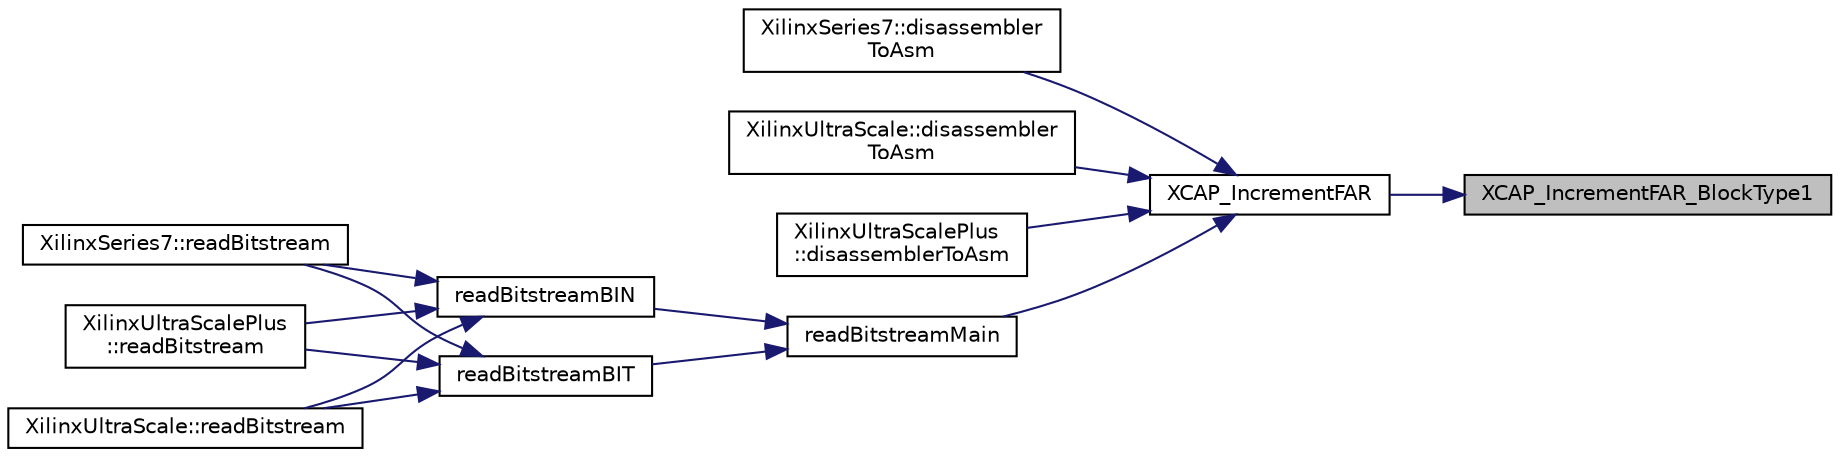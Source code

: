 digraph "XCAP_IncrementFAR_BlockType1"
{
 // INTERACTIVE_SVG=YES
 // LATEX_PDF_SIZE
  edge [fontname="Helvetica",fontsize="10",labelfontname="Helvetica",labelfontsize="10"];
  node [fontname="Helvetica",fontsize="10",shape=record];
  rankdir="RL";
  Node1 [label="XCAP_IncrementFAR_BlockType1",height=0.2,width=0.4,color="black", fillcolor="grey75", style="filled", fontcolor="black",tooltip=" "];
  Node1 -> Node2 [dir="back",color="midnightblue",fontsize="10",style="solid",fontname="Helvetica"];
  Node2 [label="XCAP_IncrementFAR",height=0.2,width=0.4,color="black", fillcolor="white", style="filled",URL="$inlineFAR_8h.html#ada71464c75787bcd2a2de5a2e7743a3d",tooltip=" "];
  Node2 -> Node3 [dir="back",color="midnightblue",fontsize="10",style="solid",fontname="Helvetica"];
  Node3 [label="XilinxSeries7::disassembler\lToAsm",height=0.2,width=0.4,color="black", fillcolor="white", style="filled",URL="$classXilinxSeries7.html#aa6da18ed4bf918300a7c9e3a4a3774dc",tooltip=" "];
  Node2 -> Node4 [dir="back",color="midnightblue",fontsize="10",style="solid",fontname="Helvetica"];
  Node4 [label="XilinxUltraScale::disassembler\lToAsm",height=0.2,width=0.4,color="black", fillcolor="white", style="filled",URL="$classXilinxUltraScale.html#a264013d66d97bec19b0e2623c8d4efc2",tooltip=" "];
  Node2 -> Node5 [dir="back",color="midnightblue",fontsize="10",style="solid",fontname="Helvetica"];
  Node5 [label="XilinxUltraScalePlus\l::disassemblerToAsm",height=0.2,width=0.4,color="black", fillcolor="white", style="filled",URL="$classXilinxUltraScalePlus.html#ad7bffcc7c5a3ac96a7efac2212983429",tooltip=" "];
  Node2 -> Node6 [dir="back",color="midnightblue",fontsize="10",style="solid",fontname="Helvetica"];
  Node6 [label="readBitstreamMain",height=0.2,width=0.4,color="black", fillcolor="white", style="filled",URL="$inlineInput_8h.html#a0487f8d718905360038fc67d9cfbe63c",tooltip=" "];
  Node6 -> Node7 [dir="back",color="midnightblue",fontsize="10",style="solid",fontname="Helvetica"];
  Node7 [label="readBitstreamBIN",height=0.2,width=0.4,color="black", fillcolor="white", style="filled",URL="$inlineInput_8h.html#ada7d4f59a2b9aa44680a400d5bd37ec5",tooltip=" "];
  Node7 -> Node8 [dir="back",color="midnightblue",fontsize="10",style="solid",fontname="Helvetica"];
  Node8 [label="XilinxSeries7::readBitstream",height=0.2,width=0.4,color="black", fillcolor="white", style="filled",URL="$classXilinxSeries7.html#a81a5d771b3230f2442613574c522f7c8",tooltip=" "];
  Node7 -> Node9 [dir="back",color="midnightblue",fontsize="10",style="solid",fontname="Helvetica"];
  Node9 [label="XilinxUltraScalePlus\l::readBitstream",height=0.2,width=0.4,color="black", fillcolor="white", style="filled",URL="$classXilinxUltraScalePlus.html#a0e5d08a2e5c37a29a1a04d50b48739d2",tooltip=" "];
  Node7 -> Node10 [dir="back",color="midnightblue",fontsize="10",style="solid",fontname="Helvetica"];
  Node10 [label="XilinxUltraScale::readBitstream",height=0.2,width=0.4,color="black", fillcolor="white", style="filled",URL="$classXilinxUltraScale.html#a8d9e8e7846e7af191060d73b21024d8a",tooltip=" "];
  Node6 -> Node11 [dir="back",color="midnightblue",fontsize="10",style="solid",fontname="Helvetica"];
  Node11 [label="readBitstreamBIT",height=0.2,width=0.4,color="black", fillcolor="white", style="filled",URL="$inlineInput_8h.html#a2015af67475241b52cb4fdd54ab6577e",tooltip=" "];
  Node11 -> Node8 [dir="back",color="midnightblue",fontsize="10",style="solid",fontname="Helvetica"];
  Node11 -> Node9 [dir="back",color="midnightblue",fontsize="10",style="solid",fontname="Helvetica"];
  Node11 -> Node10 [dir="back",color="midnightblue",fontsize="10",style="solid",fontname="Helvetica"];
}
